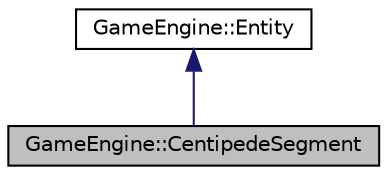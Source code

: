 digraph "GameEngine::CentipedeSegment"
{
  edge [fontname="Helvetica",fontsize="10",labelfontname="Helvetica",labelfontsize="10"];
  node [fontname="Helvetica",fontsize="10",shape=record];
  Node2 [label="GameEngine::CentipedeSegment",height=0.2,width=0.4,color="black", fillcolor="grey75", style="filled", fontcolor="black"];
  Node3 -> Node2 [dir="back",color="midnightblue",fontsize="10",style="solid",fontname="Helvetica"];
  Node3 [label="GameEngine::Entity",height=0.2,width=0.4,color="black", fillcolor="white", style="filled",URL="$class_game_engine_1_1_entity.html"];
}
